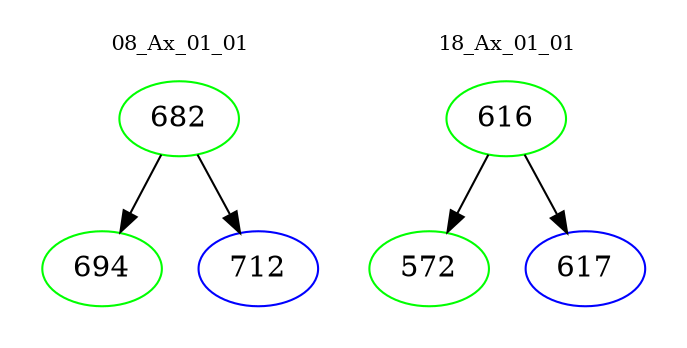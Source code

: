 digraph{
subgraph cluster_0 {
color = white
label = "08_Ax_01_01";
fontsize=10;
T0_682 [label="682", color="green"]
T0_682 -> T0_694 [color="black"]
T0_694 [label="694", color="green"]
T0_682 -> T0_712 [color="black"]
T0_712 [label="712", color="blue"]
}
subgraph cluster_1 {
color = white
label = "18_Ax_01_01";
fontsize=10;
T1_616 [label="616", color="green"]
T1_616 -> T1_572 [color="black"]
T1_572 [label="572", color="green"]
T1_616 -> T1_617 [color="black"]
T1_617 [label="617", color="blue"]
}
}
